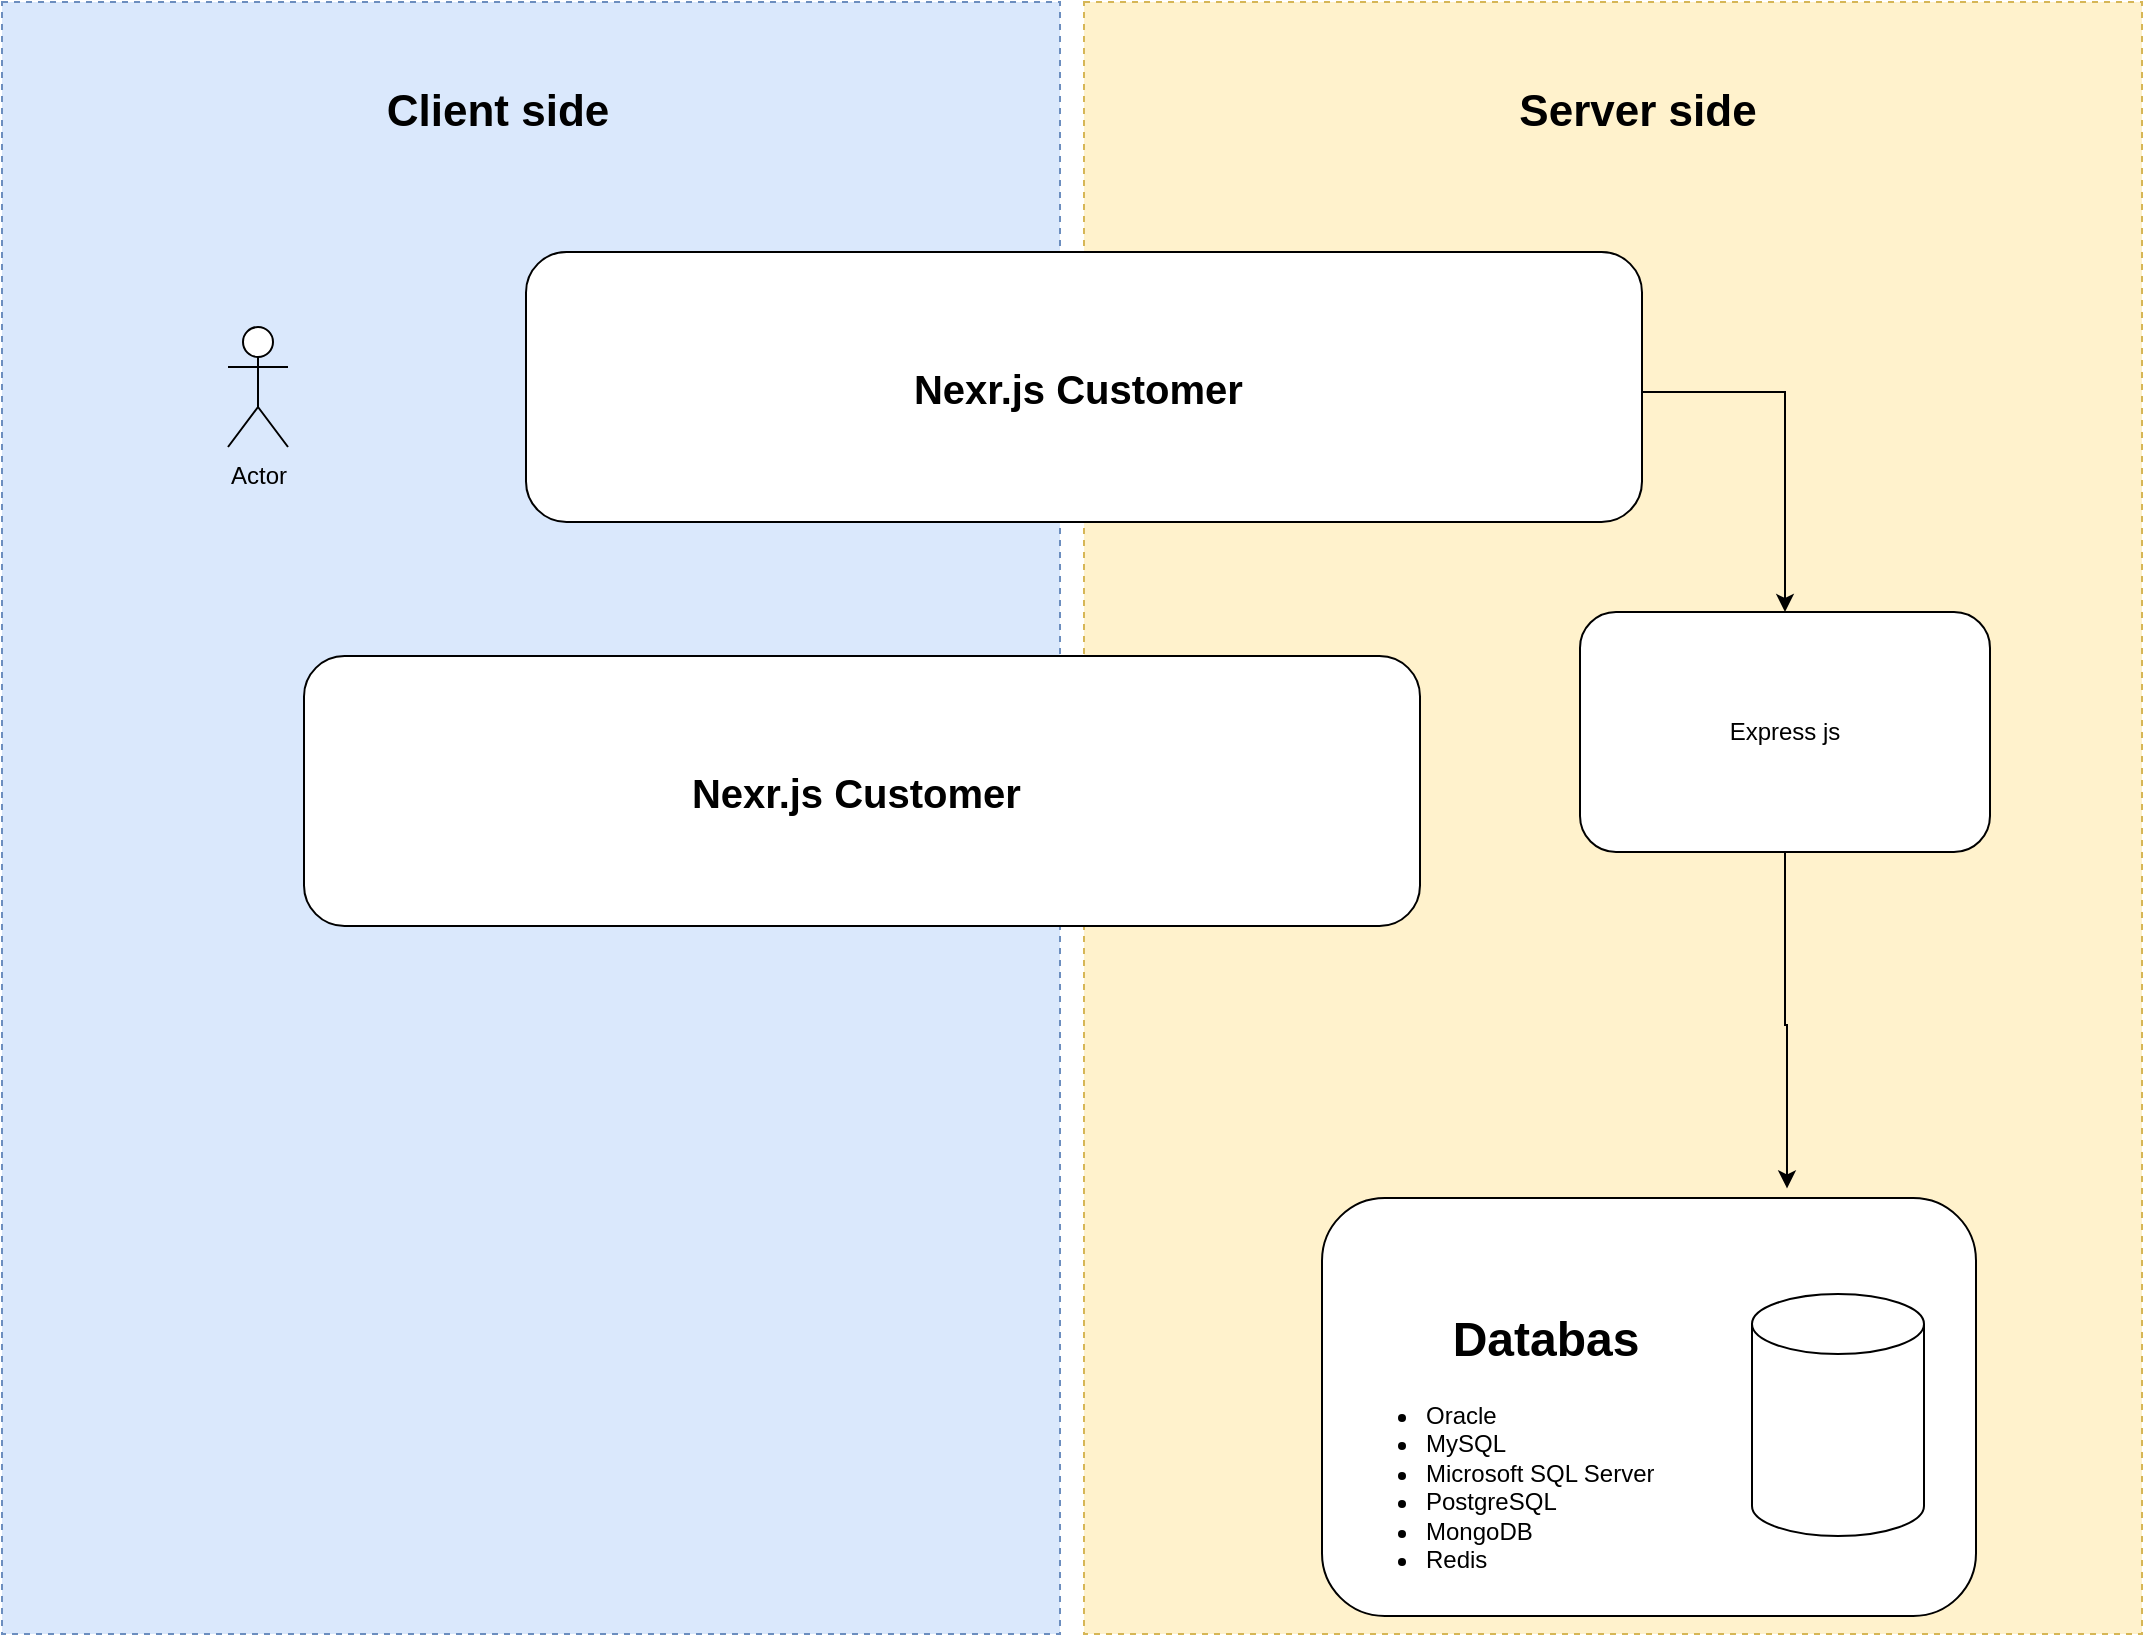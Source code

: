 <mxfile version="22.1.11" type="device">
  <diagram name="Page-1" id="-4CRI_s8Adh2Hmm_deZ9">
    <mxGraphModel dx="1687" dy="1067" grid="0" gridSize="10" guides="1" tooltips="1" connect="1" arrows="1" fold="1" page="1" pageScale="1" pageWidth="1100" pageHeight="850" math="0" shadow="0">
      <root>
        <mxCell id="0" />
        <mxCell id="1" parent="0" />
        <mxCell id="ahXjinsiZgF_IZb5yBNB-1" value="" style="rounded=0;whiteSpace=wrap;html=1;strokeColor=#6c8ebf;fillColor=#dae8fc;dashed=1;movable=0;resizable=0;rotatable=0;deletable=0;editable=0;locked=1;connectable=0;" vertex="1" parent="1">
          <mxGeometry x="18" y="14" width="529" height="816" as="geometry" />
        </mxCell>
        <mxCell id="ahXjinsiZgF_IZb5yBNB-3" value="" style="rounded=0;whiteSpace=wrap;html=1;strokeColor=#d6b656;fillColor=#fff2cc;dashed=1;movable=0;resizable=0;rotatable=0;deletable=0;editable=0;locked=1;connectable=0;" vertex="1" parent="1">
          <mxGeometry x="559" y="14" width="529" height="816" as="geometry" />
        </mxCell>
        <mxCell id="ahXjinsiZgF_IZb5yBNB-4" value="&lt;b&gt;&lt;font style=&quot;font-size: 22px;&quot;&gt;Client side&lt;/font&gt;&lt;/b&gt;" style="text;html=1;strokeColor=none;fillColor=none;align=center;verticalAlign=middle;whiteSpace=wrap;rounded=0;" vertex="1" parent="1">
          <mxGeometry x="165" y="54" width="202" height="30" as="geometry" />
        </mxCell>
        <mxCell id="ahXjinsiZgF_IZb5yBNB-5" value="&lt;b&gt;&lt;font style=&quot;font-size: 22px;&quot;&gt;Server side&lt;/font&gt;&lt;/b&gt;" style="text;html=1;strokeColor=none;fillColor=none;align=center;verticalAlign=middle;whiteSpace=wrap;rounded=0;" vertex="1" parent="1">
          <mxGeometry x="735" y="54" width="202" height="30" as="geometry" />
        </mxCell>
        <mxCell id="ahXjinsiZgF_IZb5yBNB-11" value="" style="rounded=1;whiteSpace=wrap;html=1;" vertex="1" parent="1">
          <mxGeometry x="678" y="612" width="327" height="209" as="geometry" />
        </mxCell>
        <mxCell id="ahXjinsiZgF_IZb5yBNB-8" value="" style="shape=cylinder3;whiteSpace=wrap;html=1;boundedLbl=1;backgroundOutline=1;size=15;" vertex="1" parent="1">
          <mxGeometry x="893" y="660" width="86" height="121" as="geometry" />
        </mxCell>
        <mxCell id="ahXjinsiZgF_IZb5yBNB-10" value="&lt;h1 style=&quot;&quot;&gt;&lt;span style=&quot;white-space: pre;&quot;&gt;&#x9;&lt;/span&gt;Databas&lt;/h1&gt;&lt;div style=&quot;&quot;&gt;&lt;ul&gt;&lt;li&gt;&lt;span style=&quot;background-color: initial;&quot;&gt;Oracle&lt;/span&gt;&lt;/li&gt;&lt;li&gt;&lt;span style=&quot;background-color: initial;&quot;&gt;MySQL&lt;/span&gt;&lt;/li&gt;&lt;li&gt;&lt;span style=&quot;background-color: initial;&quot;&gt;Microsoft SQL Server&lt;/span&gt;&lt;/li&gt;&lt;li&gt;&lt;span style=&quot;background-color: initial;&quot;&gt;PostgreSQL&lt;/span&gt;&lt;/li&gt;&lt;li&gt;&lt;span style=&quot;background-color: initial;&quot;&gt;MongoDB&lt;/span&gt;&lt;/li&gt;&lt;li&gt;&lt;span style=&quot;background-color: initial;&quot;&gt;Redis&lt;/span&gt;&lt;/li&gt;&lt;/ul&gt;&lt;/div&gt;" style="text;html=1;strokeColor=none;fillColor=none;spacing=5;spacingTop=-20;whiteSpace=wrap;overflow=hidden;rounded=0;" vertex="1" parent="1">
          <mxGeometry x="685" y="663" width="191" height="140" as="geometry" />
        </mxCell>
        <mxCell id="ahXjinsiZgF_IZb5yBNB-12" value="Express js" style="rounded=1;whiteSpace=wrap;html=1;align=center;" vertex="1" parent="1">
          <mxGeometry x="807" y="319" width="205" height="120" as="geometry" />
        </mxCell>
        <mxCell id="ahXjinsiZgF_IZb5yBNB-17" style="edgeStyle=orthogonalEdgeStyle;rounded=0;orthogonalLoop=1;jettySize=auto;html=1;entryX=0.5;entryY=0;entryDx=0;entryDy=0;" edge="1" parent="1" source="ahXjinsiZgF_IZb5yBNB-13" target="ahXjinsiZgF_IZb5yBNB-12">
          <mxGeometry relative="1" as="geometry">
            <Array as="points">
              <mxPoint x="909" y="209" />
            </Array>
          </mxGeometry>
        </mxCell>
        <mxCell id="ahXjinsiZgF_IZb5yBNB-13" value="&lt;div style=&quot;text-align: justify;&quot;&gt;&lt;span style=&quot;background-color: initial;&quot;&gt;&lt;b&gt;&lt;font style=&quot;font-size: 20px;&quot;&gt;Nexr.js Customer&amp;nbsp;&lt;/font&gt;&lt;/b&gt;&lt;/span&gt;&lt;/div&gt;" style="rounded=1;whiteSpace=wrap;html=1;align=center;" vertex="1" parent="1">
          <mxGeometry x="280" y="139" width="558" height="135" as="geometry" />
        </mxCell>
        <mxCell id="ahXjinsiZgF_IZb5yBNB-15" style="edgeStyle=orthogonalEdgeStyle;rounded=0;orthogonalLoop=1;jettySize=auto;html=1;entryX=0.711;entryY=-0.023;entryDx=0;entryDy=0;entryPerimeter=0;" edge="1" parent="1" source="ahXjinsiZgF_IZb5yBNB-12" target="ahXjinsiZgF_IZb5yBNB-11">
          <mxGeometry relative="1" as="geometry" />
        </mxCell>
        <mxCell id="ahXjinsiZgF_IZb5yBNB-20" value="Actor" style="shape=umlActor;verticalLabelPosition=bottom;verticalAlign=top;html=1;outlineConnect=0;" vertex="1" parent="1">
          <mxGeometry x="131" y="176.5" width="30" height="60" as="geometry" />
        </mxCell>
        <mxCell id="ahXjinsiZgF_IZb5yBNB-22" value="&lt;div style=&quot;text-align: justify;&quot;&gt;&lt;span style=&quot;background-color: initial;&quot;&gt;&lt;b&gt;&lt;font style=&quot;font-size: 20px;&quot;&gt;Nexr.js Customer&amp;nbsp;&lt;/font&gt;&lt;/b&gt;&lt;/span&gt;&lt;/div&gt;" style="rounded=1;whiteSpace=wrap;html=1;align=center;" vertex="1" parent="1">
          <mxGeometry x="169" y="341" width="558" height="135" as="geometry" />
        </mxCell>
      </root>
    </mxGraphModel>
  </diagram>
</mxfile>
